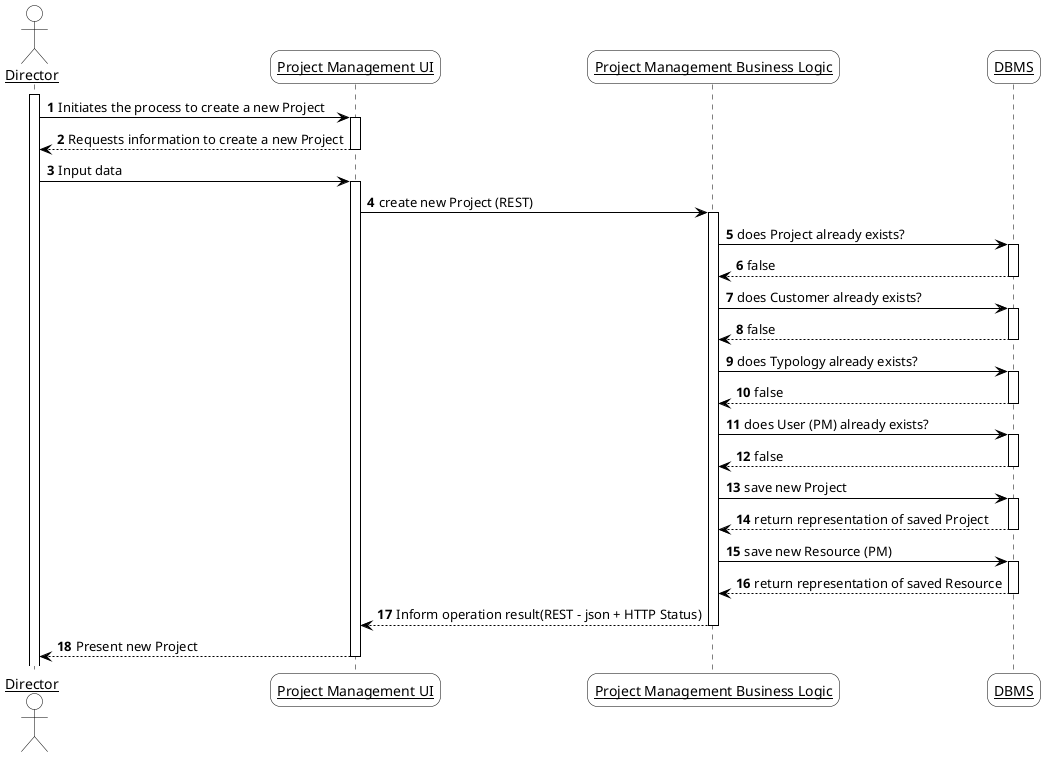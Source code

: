 @startuml
'https://plantuml.com/sequence-diagramskinparam sequenceArrowThickness 2
skinparam roundcorner 20
skinparam maxmessagesize 0
skinparam sequenceParticipant underline
skinparam sequence {
ArrowColor black
ActorBorderColor #black
LifeLineBorderColor black
LifeLineBackgroundColor white
ParticipantBorderColor black
ParticipantBackgroundColor #transparent
ParticipantFontName Aapex
ParticipantFontSize 14
ParticipantFontColor black
ActorBackgroundColor #transparent
ActorFontColor black
ActorFontSize 14
ActorFontName Aapex
}
autonumber
autoactivate on

actor "Director"

activate Director

    Director -> "Project Management UI" : Initiates the process to create a new Project
    "Project Management UI" --> Director : Requests information to create a new Project

    Director -> "Project Management UI" : Input data
        "Project Management UI" -> "Project Management Business Logic" : create new Project (REST)
            "Project Management Business Logic" -> DBMS : does Project already exists?
            DBMS --> "Project Management Business Logic" : false
            deactivate DBMS
            "Project Management Business Logic" -> DBMS : does Customer already exists?
            DBMS --> "Project Management Business Logic" : false
            deactivate DBMS
            "Project Management Business Logic" -> DBMS : does Typology already exists?
            DBMS --> "Project Management Business Logic" : false
            deactivate DBMS
            "Project Management Business Logic" -> DBMS : does User (PM) already exists?
            DBMS --> "Project Management Business Logic" : false
            deactivate DBMS
            "Project Management Business Logic" -> DBMS : save new Project
            DBMS --> "Project Management Business Logic" : return representation of saved Project
            "Project Management Business Logic" -> DBMS : save new Resource (PM)
            DBMS --> "Project Management Business Logic" : return representation of saved Resource
        "Project Management Business Logic" --> "Project Management UI" : Inform operation result(REST - json + HTTP Status)
    "Project Management UI" --> Director : Present new Project
@enduml
